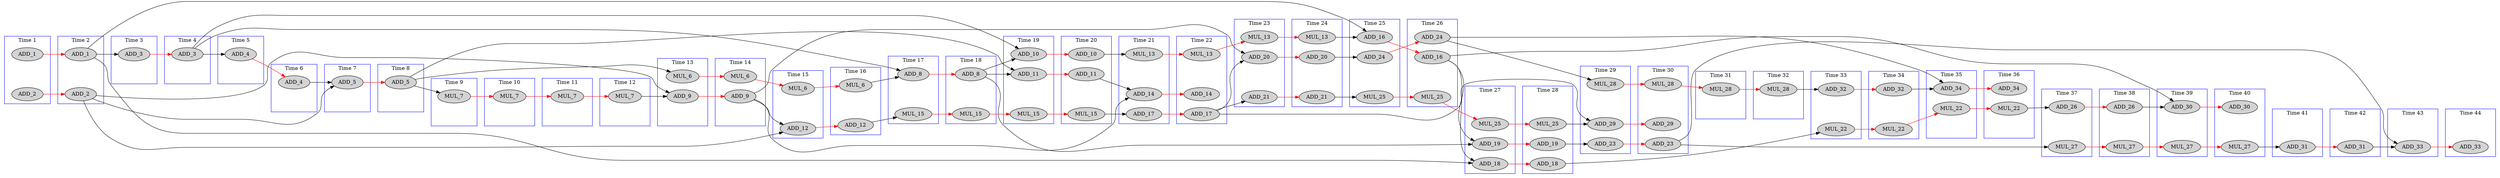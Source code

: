 digraph ewf {
  rankdir = LR;
  newrank="true"
  subgraph cluster_1 {
    rank=same;
    node [style=filled];
    label = "Time 1";
    color = blue;
    pseudo_1 [style=invis];
    ADD_1_0 [label=ADD_1]
    ADD_2_0 [label=ADD_2]
  }
  subgraph cluster_2 {
    rank=same;
    node [style=filled];
    label = "Time 2";
    color = blue;
    pseudo_2 [style=invis];
    ADD_1_1 [label=ADD_1]
    ADD_2_1 [label=ADD_2]
  }
  subgraph cluster_3 {
    rank=same;
    node [style=filled];
    label = "Time 3";
    color = blue;
    pseudo_3 [style=invis];
    ADD_3_0 [label=ADD_3]
  }
  subgraph cluster_4 {
    rank=same;
    node [style=filled];
    label = "Time 4";
    color = blue;
    pseudo_4 [style=invis];
    ADD_3_1 [label=ADD_3]
  }
  subgraph cluster_5 {
    rank=same;
    node [style=filled];
    label = "Time 5";
    color = blue;
    pseudo_5 [style=invis];
    ADD_4_0 [label=ADD_4]
  }
  subgraph cluster_6 {
    rank=same;
    node [style=filled];
    label = "Time 6";
    color = blue;
    pseudo_6 [style=invis];
    ADD_4_1 [label=ADD_4]
  }
  subgraph cluster_7 {
    rank=same;
    node [style=filled];
    label = "Time 7";
    color = blue;
    pseudo_7 [style=invis];
    ADD_5_0 [label=ADD_5]
  }
  subgraph cluster_8 {
    rank=same;
    node [style=filled];
    label = "Time 8";
    color = blue;
    pseudo_8 [style=invis];
    ADD_5_1 [label=ADD_5]
  }
  subgraph cluster_9 {
    rank=same;
    node [style=filled];
    label = "Time 9";
    color = blue;
    pseudo_9 [style=invis];
    MUL_7_0 [label=MUL_7]
  }
  subgraph cluster_10 {
    rank=same;
    node [style=filled];
    label = "Time 10";
    color = blue;
    pseudo_10 [style=invis];
    MUL_7_1 [label=MUL_7]
  }
  subgraph cluster_11 {
    rank=same;
    node [style=filled];
    label = "Time 11";
    color = blue;
    pseudo_11 [style=invis];
    MUL_7_2 [label=MUL_7]
  }
  subgraph cluster_12 {
    rank=same;
    node [style=filled];
    label = "Time 12";
    color = blue;
    pseudo_12 [style=invis];
    MUL_7_3 [label=MUL_7]
  }
  subgraph cluster_13 {
    rank=same;
    node [style=filled];
    label = "Time 13";
    color = blue;
    pseudo_13 [style=invis];
    MUL_6_0 [label=MUL_6]
    ADD_9_0 [label=ADD_9]
  }
  subgraph cluster_14 {
    rank=same;
    node [style=filled];
    label = "Time 14";
    color = blue;
    pseudo_14 [style=invis];
    MUL_6_1 [label=MUL_6]
    ADD_9_1 [label=ADD_9]
  }
  subgraph cluster_15 {
    rank=same;
    node [style=filled];
    label = "Time 15";
    color = blue;
    pseudo_15 [style=invis];
    MUL_6_2 [label=MUL_6]
    ADD_12_0 [label=ADD_12]
  }
  subgraph cluster_16 {
    rank=same;
    node [style=filled];
    label = "Time 16";
    color = blue;
    pseudo_16 [style=invis];
    MUL_6_3 [label=MUL_6]
    ADD_12_1 [label=ADD_12]
  }
  subgraph cluster_17 {
    rank=same;
    node [style=filled];
    label = "Time 17";
    color = blue;
    pseudo_17 [style=invis];
    ADD_8_0 [label=ADD_8]
    MUL_15_0 [label=MUL_15]
  }
  subgraph cluster_18 {
    rank=same;
    node [style=filled];
    label = "Time 18";
    color = blue;
    pseudo_18 [style=invis];
    ADD_8_1 [label=ADD_8]
    MUL_15_1 [label=MUL_15]
  }
  subgraph cluster_19 {
    rank=same;
    node [style=filled];
    label = "Time 19";
    color = blue;
    pseudo_19 [style=invis];
    ADD_10_0 [label=ADD_10]
    ADD_11_0 [label=ADD_11]
    MUL_15_2 [label=MUL_15]
  }
  subgraph cluster_20 {
    rank=same;
    node [style=filled];
    label = "Time 20";
    color = blue;
    pseudo_20 [style=invis];
    ADD_10_1 [label=ADD_10]
    ADD_11_1 [label=ADD_11]
    MUL_15_3 [label=MUL_15]
  }
  subgraph cluster_21 {
    rank=same;
    node [style=filled];
    label = "Time 21";
    color = blue;
    pseudo_21 [style=invis];
    MUL_13_0 [label=MUL_13]
    ADD_14_0 [label=ADD_14]
    ADD_17_0 [label=ADD_17]
  }
  subgraph cluster_22 {
    rank=same;
    node [style=filled];
    label = "Time 22";
    color = blue;
    pseudo_22 [style=invis];
    MUL_13_1 [label=MUL_13]
    ADD_14_1 [label=ADD_14]
    ADD_17_1 [label=ADD_17]
  }
  subgraph cluster_23 {
    rank=same;
    node [style=filled];
    label = "Time 23";
    color = blue;
    pseudo_23 [style=invis];
    MUL_13_2 [label=MUL_13]
    ADD_20_0 [label=ADD_20]
    ADD_21_0 [label=ADD_21]
  }
  subgraph cluster_24 {
    rank=same;
    node [style=filled];
    label = "Time 24";
    color = blue;
    pseudo_24 [style=invis];
    MUL_13_3 [label=MUL_13]
    ADD_20_1 [label=ADD_20]
    ADD_21_1 [label=ADD_21]
  }
  subgraph cluster_25 {
    rank=same;
    node [style=filled];
    label = "Time 25";
    color = blue;
    pseudo_25 [style=invis];
    ADD_16_0 [label=ADD_16]
    ADD_24_0 [label=ADD_24]
    MUL_25_0 [label=MUL_25]
  }
  subgraph cluster_26 {
    rank=same;
    node [style=filled];
    label = "Time 26";
    color = blue;
    pseudo_26 [style=invis];
    ADD_16_1 [label=ADD_16]
    ADD_24_1 [label=ADD_24]
    MUL_25_1 [label=MUL_25]
  }
  subgraph cluster_27 {
    rank=same;
    node [style=filled];
    label = "Time 27";
    color = blue;
    pseudo_27 [style=invis];
    ADD_18_0 [label=ADD_18]
    ADD_19_0 [label=ADD_19]
    MUL_25_2 [label=MUL_25]
  }
  subgraph cluster_28 {
    rank=same;
    node [style=filled];
    label = "Time 28";
    color = blue;
    pseudo_28 [style=invis];
    ADD_18_1 [label=ADD_18]
    ADD_19_1 [label=ADD_19]
    MUL_25_3 [label=MUL_25]
  }
  subgraph cluster_29 {
    rank=same;
    node [style=filled];
    label = "Time 29";
    color = blue;
    pseudo_29 [style=invis];
    ADD_23_0 [label=ADD_23]
    MUL_28_0 [label=MUL_28]
    ADD_29_0 [label=ADD_29]
  }
  subgraph cluster_30 {
    rank=same;
    node [style=filled];
    label = "Time 30";
    color = blue;
    pseudo_30 [style=invis];
    ADD_23_1 [label=ADD_23]
    MUL_28_1 [label=MUL_28]
    ADD_29_1 [label=ADD_29]
  }
  subgraph cluster_31 {
    rank=same;
    node [style=filled];
    label = "Time 31";
    color = blue;
    pseudo_31 [style=invis];
    MUL_28_2 [label=MUL_28]
  }
  subgraph cluster_32 {
    rank=same;
    node [style=filled];
    label = "Time 32";
    color = blue;
    pseudo_32 [style=invis];
    MUL_28_3 [label=MUL_28]
  }
  subgraph cluster_33 {
    rank=same;
    node [style=filled];
    label = "Time 33";
    color = blue;
    pseudo_33 [style=invis];
    MUL_22_0 [label=MUL_22]
    ADD_32_0 [label=ADD_32]
  }
  subgraph cluster_34 {
    rank=same;
    node [style=filled];
    label = "Time 34";
    color = blue;
    pseudo_34 [style=invis];
    MUL_22_1 [label=MUL_22]
    ADD_32_1 [label=ADD_32]
  }
  subgraph cluster_35 {
    rank=same;
    node [style=filled];
    label = "Time 35";
    color = blue;
    pseudo_35 [style=invis];
    MUL_22_2 [label=MUL_22]
    ADD_34_0 [label=ADD_34]
  }
  subgraph cluster_36 {
    rank=same;
    node [style=filled];
    label = "Time 36";
    color = blue;
    pseudo_36 [style=invis];
    MUL_22_3 [label=MUL_22]
    ADD_34_1 [label=ADD_34]
  }
  subgraph cluster_37 {
    rank=same;
    node [style=filled];
    label = "Time 37";
    color = blue;
    pseudo_37 [style=invis];
    ADD_26_0 [label=ADD_26]
    MUL_27_0 [label=MUL_27]
  }
  subgraph cluster_38 {
    rank=same;
    node [style=filled];
    label = "Time 38";
    color = blue;
    pseudo_38 [style=invis];
    ADD_26_1 [label=ADD_26]
    MUL_27_1 [label=MUL_27]
  }
  subgraph cluster_39 {
    rank=same;
    node [style=filled];
    label = "Time 39";
    color = blue;
    pseudo_39 [style=invis];
    MUL_27_2 [label=MUL_27]
    ADD_30_0 [label=ADD_30]
  }
  subgraph cluster_40 {
    rank=same;
    node [style=filled];
    label = "Time 40";
    color = blue;
    pseudo_40 [style=invis];
    MUL_27_3 [label=MUL_27]
    ADD_30_1 [label=ADD_30]
  }
  subgraph cluster_41 {
    rank=same;
    node [style=filled];
    label = "Time 41";
    color = blue;
    pseudo_41 [style=invis];
    ADD_31_0 [label=ADD_31]
  }
  subgraph cluster_42 {
    rank=same;
    node [style=filled];
    label = "Time 42";
    color = blue;
    pseudo_42 [style=invis];
    ADD_31_1 [label=ADD_31]
  }
  subgraph cluster_43 {
    rank=same;
    node [style=filled];
    label = "Time 43";
    color = blue;
    pseudo_43 [style=invis];
    ADD_33_0 [label=ADD_33]
  }
  subgraph cluster_44 {
    rank=same;
    node [style=filled];
    label = "Time 44";
    color = blue;
    pseudo_44 [style=invis];
    ADD_33_1 [label=ADD_33]
  }
    pseudo_1->pseudo_2 [style=invis];
    pseudo_2->pseudo_3 [style=invis];
    pseudo_3->pseudo_4 [style=invis];
    pseudo_4->pseudo_5 [style=invis];
    pseudo_5->pseudo_6 [style=invis];
    pseudo_6->pseudo_7 [style=invis];
    pseudo_7->pseudo_8 [style=invis];
    pseudo_8->pseudo_9 [style=invis];
    pseudo_9->pseudo_10 [style=invis];
    pseudo_10->pseudo_11 [style=invis];
    pseudo_11->pseudo_12 [style=invis];
    pseudo_12->pseudo_13 [style=invis];
    pseudo_13->pseudo_14 [style=invis];
    pseudo_14->pseudo_15 [style=invis];
    pseudo_15->pseudo_16 [style=invis];
    pseudo_16->pseudo_17 [style=invis];
    pseudo_17->pseudo_18 [style=invis];
    pseudo_18->pseudo_19 [style=invis];
    pseudo_19->pseudo_20 [style=invis];
    pseudo_20->pseudo_21 [style=invis];
    pseudo_21->pseudo_22 [style=invis];
    pseudo_22->pseudo_23 [style=invis];
    pseudo_23->pseudo_24 [style=invis];
    pseudo_24->pseudo_25 [style=invis];
    pseudo_25->pseudo_26 [style=invis];
    pseudo_26->pseudo_27 [style=invis];
    pseudo_27->pseudo_28 [style=invis];
    pseudo_28->pseudo_29 [style=invis];
    pseudo_29->pseudo_30 [style=invis];
    pseudo_30->pseudo_31 [style=invis];
    pseudo_31->pseudo_32 [style=invis];
    pseudo_32->pseudo_33 [style=invis];
    pseudo_33->pseudo_34 [style=invis];
    pseudo_34->pseudo_35 [style=invis];
    pseudo_35->pseudo_36 [style=invis];
    pseudo_36->pseudo_37 [style=invis];
    pseudo_37->pseudo_38 [style=invis];
    pseudo_38->pseudo_39 [style=invis];
    pseudo_39->pseudo_40 [style=invis];
    pseudo_40->pseudo_41 [style=invis];
    pseudo_41->pseudo_42 [style=invis];
    pseudo_42->pseudo_43 [style=invis];
    pseudo_43->pseudo_44 [style=invis];
    ADD_1_0 -> ADD_1_1 [color=red];
    ADD_2_0 -> ADD_2_1 [color=red];
    ADD_3_0 -> ADD_3_1 [color=red];
    ADD_4_0 -> ADD_4_1 [color=red];
    ADD_5_0 -> ADD_5_1 [color=red];
    MUL_6_0 -> MUL_6_1 [color=red];
    MUL_6_1 -> MUL_6_2 [color=red];
    MUL_6_2 -> MUL_6_3 [color=red];
    MUL_7_0 -> MUL_7_1 [color=red];
    MUL_7_1 -> MUL_7_2 [color=red];
    MUL_7_2 -> MUL_7_3 [color=red];
    ADD_8_0 -> ADD_8_1 [color=red];
    ADD_9_0 -> ADD_9_1 [color=red];
    ADD_10_0 -> ADD_10_1 [color=red];
    ADD_11_0 -> ADD_11_1 [color=red];
    ADD_12_0 -> ADD_12_1 [color=red];
    MUL_13_0 -> MUL_13_1 [color=red];
    MUL_13_1 -> MUL_13_2 [color=red];
    MUL_13_2 -> MUL_13_3 [color=red];
    ADD_14_0 -> ADD_14_1 [color=red];
    MUL_15_0 -> MUL_15_1 [color=red];
    MUL_15_1 -> MUL_15_2 [color=red];
    MUL_15_2 -> MUL_15_3 [color=red];
    ADD_16_0 -> ADD_16_1 [color=red];
    ADD_17_0 -> ADD_17_1 [color=red];
    ADD_18_0 -> ADD_18_1 [color=red];
    ADD_19_0 -> ADD_19_1 [color=red];
    ADD_20_0 -> ADD_20_1 [color=red];
    ADD_21_0 -> ADD_21_1 [color=red];
    MUL_22_0 -> MUL_22_1 [color=red];
    MUL_22_1 -> MUL_22_2 [color=red];
    MUL_22_2 -> MUL_22_3 [color=red];
    ADD_23_0 -> ADD_23_1 [color=red];
    ADD_24_0 -> ADD_24_1 [color=red];
    MUL_25_0 -> MUL_25_1 [color=red];
    MUL_25_1 -> MUL_25_2 [color=red];
    MUL_25_2 -> MUL_25_3 [color=red];
    ADD_26_0 -> ADD_26_1 [color=red];
    MUL_27_0 -> MUL_27_1 [color=red];
    MUL_27_1 -> MUL_27_2 [color=red];
    MUL_27_2 -> MUL_27_3 [color=red];
    MUL_28_0 -> MUL_28_1 [color=red];
    MUL_28_1 -> MUL_28_2 [color=red];
    MUL_28_2 -> MUL_28_3 [color=red];
    ADD_29_0 -> ADD_29_1 [color=red];
    ADD_30_0 -> ADD_30_1 [color=red];
    ADD_31_0 -> ADD_31_1 [color=red];
    ADD_32_0 -> ADD_32_1 [color=red];
    ADD_33_0 -> ADD_33_1 [color=red];
    ADD_34_0 -> ADD_34_1 [color=red];
    ADD_1_1 -> ADD_3_0 [ name = 0 ];
    ADD_1_1 -> ADD_16_0 [ name = 1 ];
    ADD_1_1 -> ADD_18_0 [ name = 2 ];
    ADD_2_1 -> ADD_5_0 [ name = 3 ];
    ADD_2_1 -> ADD_9_0 [ name = 4 ];
    ADD_2_1 -> ADD_12_0 [ name = 5 ];
    ADD_3_1 -> ADD_4_0 [ name = 6 ];
    ADD_3_1 -> ADD_8_0 [ name = 7 ];
    ADD_3_1 -> ADD_10_0 [ name = 8 ];
    ADD_4_1 -> ADD_5_0 [ name = 9 ];
    ADD_5_1 -> MUL_6_0 [ name = 10 ];
    ADD_5_1 -> MUL_7_0 [ name = 11 ];
    ADD_5_1 -> ADD_11_0 [ name = 12 ];
    MUL_6_3 -> ADD_8_0 [ name = 13 ];
    MUL_7_3 -> ADD_9_0 [ name = 14 ];
    ADD_8_1 -> ADD_10_0 [ name = 15 ];
    ADD_8_1 -> ADD_11_0 [ name = 16 ];
    ADD_8_1 -> ADD_19_0 [ name = 17 ];
    ADD_9_1 -> ADD_12_0 [ name = 18 ];
    ADD_9_1 -> ADD_14_0 [ name = 19 ];
    ADD_9_1 -> ADD_20_0 [ name = 20 ];
    ADD_10_1 -> MUL_13_0 [ name = 21 ];
    ADD_11_1 -> ADD_14_0 [ name = 22 ];
    ADD_12_1 -> MUL_15_0 [ name = 23 ];
    MUL_13_3 -> ADD_16_0 [ name = 24 ];
    MUL_15_3 -> ADD_17_0 [ name = 25 ];
    ADD_16_1 -> ADD_18_0 [ name = 26 ];
    ADD_16_1 -> ADD_19_0 [ name = 27 ];
    ADD_16_1 -> ADD_30_0 [ name = 28 ];
    ADD_17_1 -> ADD_20_0 [ name = 29 ];
    ADD_17_1 -> ADD_21_0 [ name = 30 ];
    ADD_17_1 -> ADD_29_0 [ name = 31 ];
    ADD_18_1 -> MUL_22_0 [ name = 32 ];
    ADD_19_1 -> ADD_23_0 [ name = 33 ];
    ADD_20_1 -> ADD_24_0 [ name = 34 ];
    ADD_21_1 -> MUL_25_0 [ name = 35 ];
    MUL_22_3 -> ADD_26_0 [ name = 36 ];
    ADD_23_1 -> MUL_27_0 [ name = 37 ];
    ADD_23_1 -> ADD_33_0 [ name = 38 ];
    ADD_24_1 -> MUL_28_0 [ name = 39 ];
    ADD_24_1 -> ADD_34_0 [ name = 40 ];
    MUL_25_3 -> ADD_29_0 [ name = 41 ];
    ADD_26_1 -> ADD_30_0 [ name = 42 ];
    MUL_27_3 -> ADD_31_0 [ name = 43 ];
    MUL_28_3 -> ADD_32_0 [ name = 44 ];
    ADD_31_1 -> ADD_33_0 [ name = 45 ];
    ADD_32_1 -> ADD_34_0 [ name = 46 ];
}